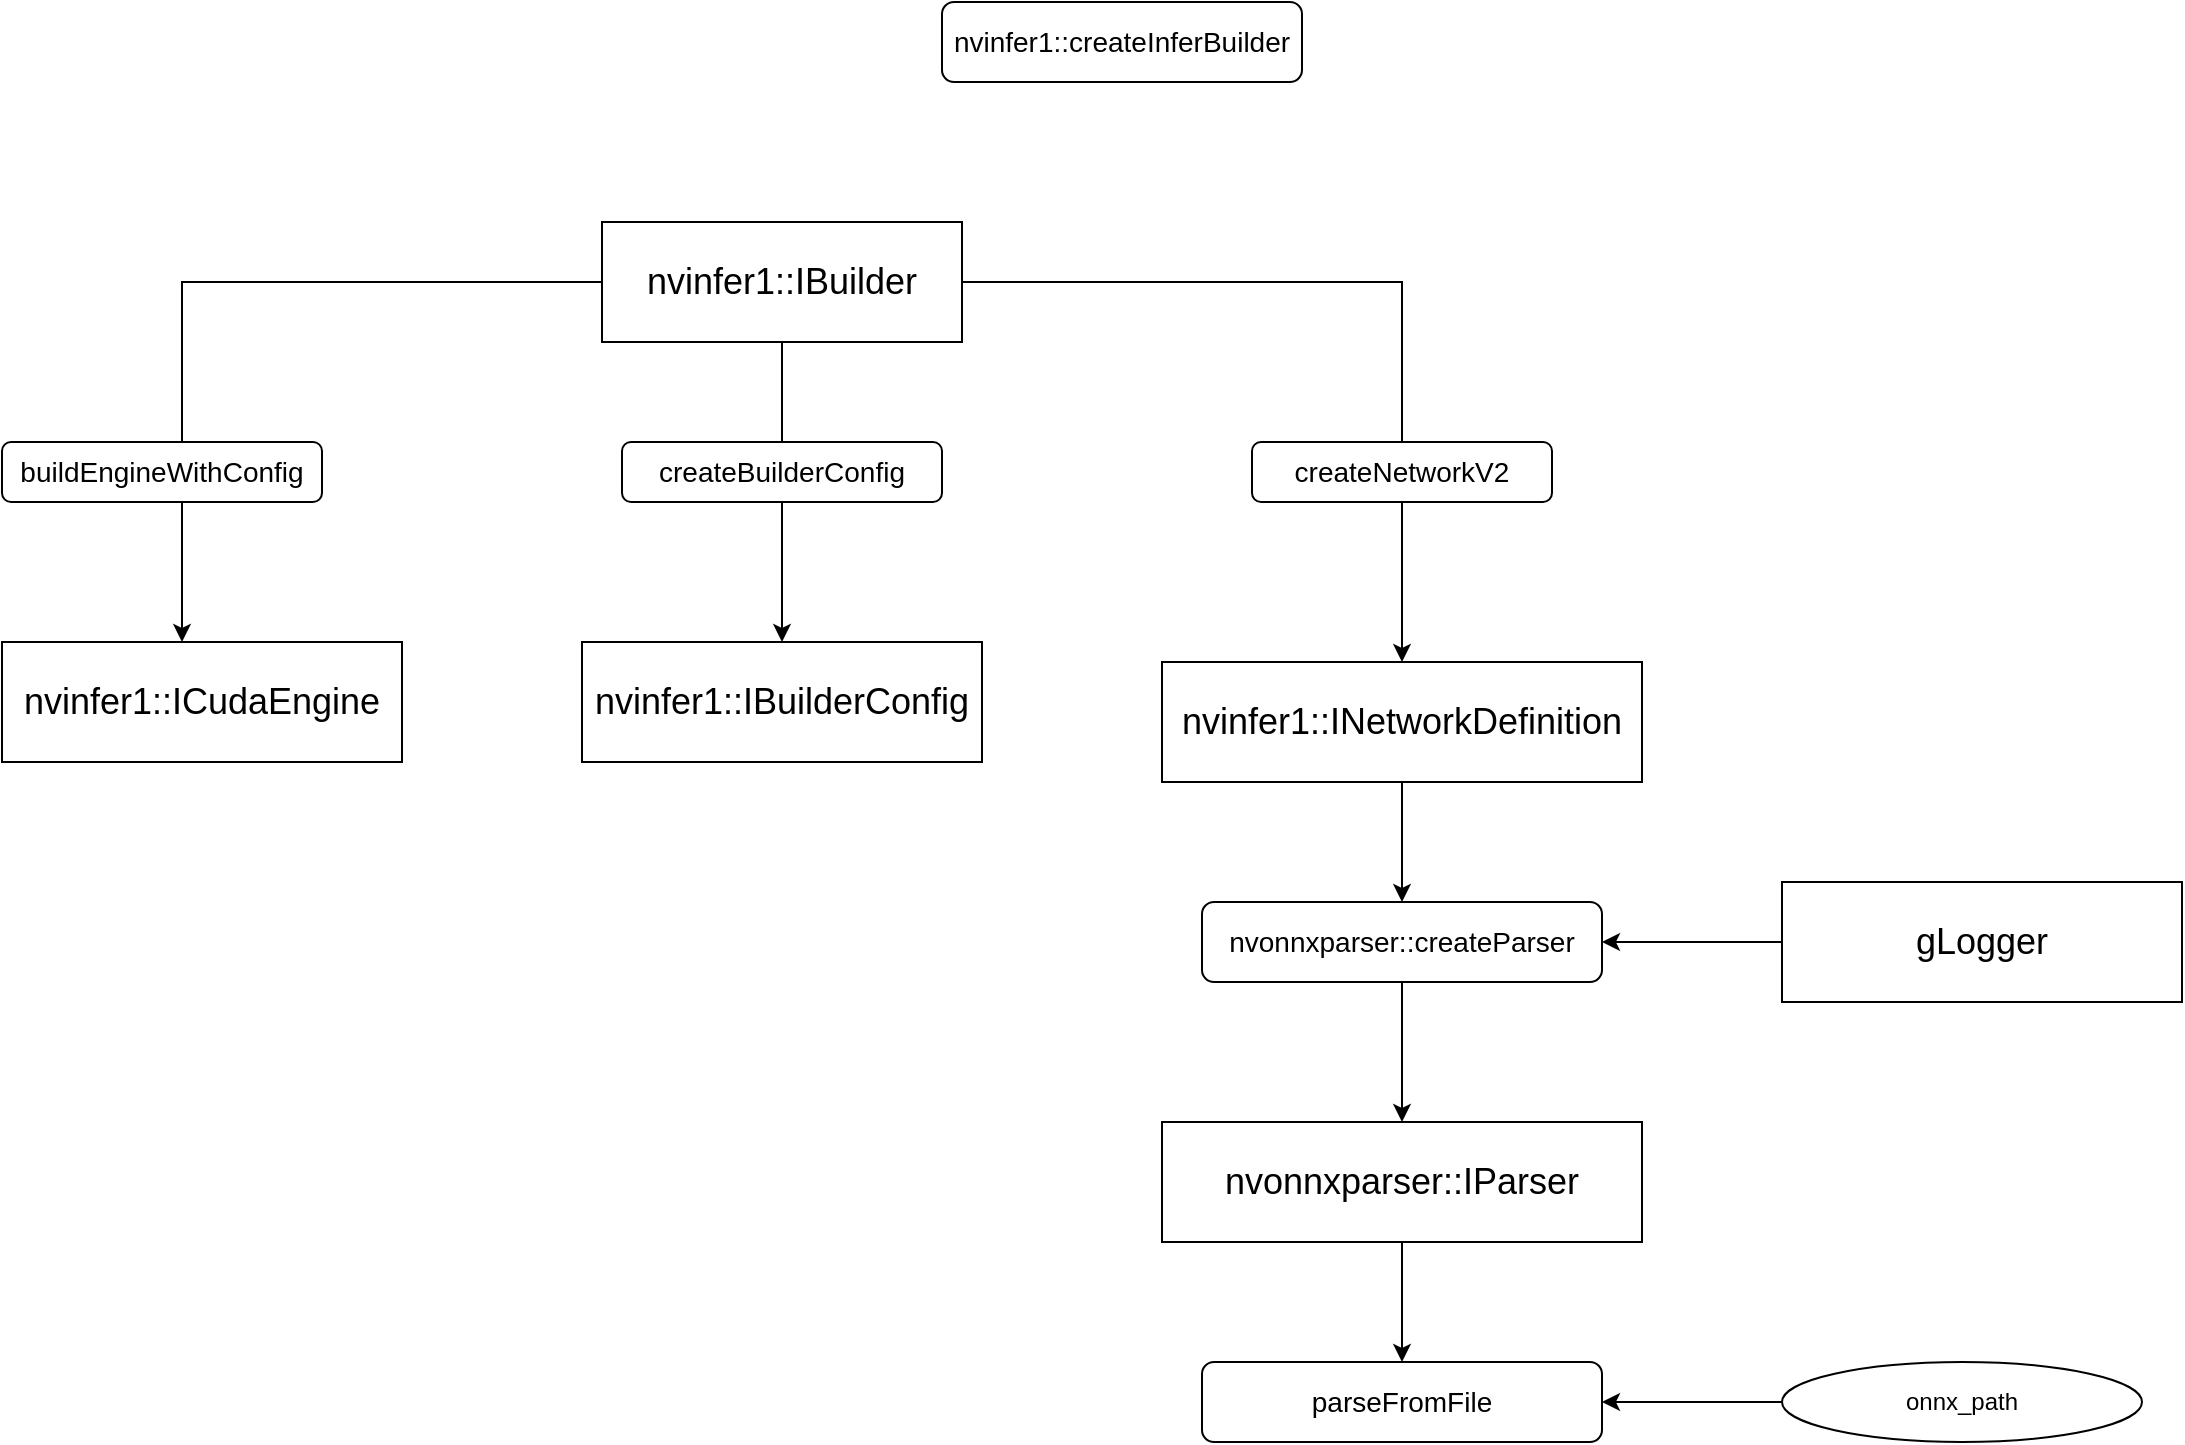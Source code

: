 <mxfile version="14.1.8" type="device"><diagram id="wC1vin0ZvFIW2nOlbs2U" name="Page-1"><mxGraphModel dx="2272" dy="825" grid="1" gridSize="10" guides="1" tooltips="1" connect="1" arrows="1" fold="1" page="1" pageScale="1" pageWidth="850" pageHeight="1100" math="0" shadow="0"><root><mxCell id="0"/><mxCell id="1" parent="0"/><mxCell id="1YJkJ5aH25DMR-kwgWBz-13" style="edgeStyle=orthogonalEdgeStyle;rounded=0;orthogonalLoop=1;jettySize=auto;html=1;" edge="1" parent="1" source="1YJkJ5aH25DMR-kwgWBz-5" target="1YJkJ5aH25DMR-kwgWBz-12"><mxGeometry relative="1" as="geometry"/></mxCell><mxCell id="1YJkJ5aH25DMR-kwgWBz-16" style="edgeStyle=orthogonalEdgeStyle;rounded=0;orthogonalLoop=1;jettySize=auto;html=1;entryX=0.5;entryY=0;entryDx=0;entryDy=0;" edge="1" parent="1" source="1YJkJ5aH25DMR-kwgWBz-5" target="1YJkJ5aH25DMR-kwgWBz-7"><mxGeometry relative="1" as="geometry"/></mxCell><mxCell id="1YJkJ5aH25DMR-kwgWBz-32" style="edgeStyle=orthogonalEdgeStyle;rounded=0;orthogonalLoop=1;jettySize=auto;html=1;entryX=0.45;entryY=0;entryDx=0;entryDy=0;entryPerimeter=0;" edge="1" parent="1" source="1YJkJ5aH25DMR-kwgWBz-5" target="1YJkJ5aH25DMR-kwgWBz-31"><mxGeometry relative="1" as="geometry"/></mxCell><mxCell id="1YJkJ5aH25DMR-kwgWBz-5" value="&lt;font style=&quot;font-size: 18px&quot;&gt;nvinfer1::IBuilder&lt;/font&gt;" style="rounded=0;whiteSpace=wrap;html=1;" vertex="1" parent="1"><mxGeometry x="280" y="250" width="180" height="60" as="geometry"/></mxCell><mxCell id="1YJkJ5aH25DMR-kwgWBz-7" value="&lt;span&gt;&lt;font style=&quot;font-size: 18px&quot;&gt;nvinfer1::IBuilderConfig&lt;/font&gt;&lt;/span&gt;" style="rounded=0;whiteSpace=wrap;html=1;" vertex="1" parent="1"><mxGeometry x="270" y="460" width="200" height="60" as="geometry"/></mxCell><mxCell id="1YJkJ5aH25DMR-kwgWBz-24" value="" style="edgeStyle=orthogonalEdgeStyle;rounded=0;orthogonalLoop=1;jettySize=auto;html=1;" edge="1" parent="1" source="1YJkJ5aH25DMR-kwgWBz-12" target="1YJkJ5aH25DMR-kwgWBz-23"><mxGeometry relative="1" as="geometry"/></mxCell><mxCell id="1YJkJ5aH25DMR-kwgWBz-12" value="&lt;span&gt;&lt;font style=&quot;font-size: 18px&quot;&gt;nvinfer1::INetworkDefinition&lt;/font&gt;&lt;/span&gt;" style="rounded=0;whiteSpace=wrap;html=1;" vertex="1" parent="1"><mxGeometry x="560" y="470" width="240" height="60" as="geometry"/></mxCell><mxCell id="1YJkJ5aH25DMR-kwgWBz-2" value="&lt;span&gt;&lt;font style=&quot;font-size: 14px&quot;&gt;createBuilderConfig&lt;/font&gt;&lt;/span&gt;" style="rounded=1;whiteSpace=wrap;html=1;" vertex="1" parent="1"><mxGeometry x="290" y="360" width="160" height="30" as="geometry"/></mxCell><mxCell id="1YJkJ5aH25DMR-kwgWBz-15" value="&lt;span&gt;&lt;font style=&quot;font-size: 14px&quot;&gt;createNetworkV2&lt;/font&gt;&lt;/span&gt;" style="rounded=1;whiteSpace=wrap;html=1;" vertex="1" parent="1"><mxGeometry x="605" y="360" width="150" height="30" as="geometry"/></mxCell><mxCell id="1YJkJ5aH25DMR-kwgWBz-18" value="&lt;span&gt;&lt;font style=&quot;font-size: 14px&quot;&gt;nvinfer1::createInferBuilder&lt;/font&gt;&lt;/span&gt;" style="rounded=1;whiteSpace=wrap;html=1;" vertex="1" parent="1"><mxGeometry x="450" y="140" width="180" height="40" as="geometry"/></mxCell><mxCell id="1YJkJ5aH25DMR-kwgWBz-30" value="" style="edgeStyle=orthogonalEdgeStyle;rounded=0;orthogonalLoop=1;jettySize=auto;html=1;" edge="1" parent="1" source="1YJkJ5aH25DMR-kwgWBz-19" target="1YJkJ5aH25DMR-kwgWBz-27"><mxGeometry relative="1" as="geometry"/></mxCell><mxCell id="1YJkJ5aH25DMR-kwgWBz-19" value="&lt;font style=&quot;font-size: 18px&quot;&gt;nvonnxparser::IParser&lt;/font&gt;" style="rounded=0;whiteSpace=wrap;html=1;" vertex="1" parent="1"><mxGeometry x="560" y="700" width="240" height="60" as="geometry"/></mxCell><mxCell id="1YJkJ5aH25DMR-kwgWBz-25" value="" style="edgeStyle=orthogonalEdgeStyle;rounded=0;orthogonalLoop=1;jettySize=auto;html=1;" edge="1" parent="1" source="1YJkJ5aH25DMR-kwgWBz-20" target="1YJkJ5aH25DMR-kwgWBz-23"><mxGeometry relative="1" as="geometry"/></mxCell><mxCell id="1YJkJ5aH25DMR-kwgWBz-20" value="&lt;span style=&quot;font-size: 18px&quot;&gt;gLogger&lt;/span&gt;" style="rounded=0;whiteSpace=wrap;html=1;" vertex="1" parent="1"><mxGeometry x="870" y="580" width="200" height="60" as="geometry"/></mxCell><mxCell id="1YJkJ5aH25DMR-kwgWBz-26" value="" style="edgeStyle=orthogonalEdgeStyle;rounded=0;orthogonalLoop=1;jettySize=auto;html=1;" edge="1" parent="1" source="1YJkJ5aH25DMR-kwgWBz-23" target="1YJkJ5aH25DMR-kwgWBz-19"><mxGeometry relative="1" as="geometry"/></mxCell><mxCell id="1YJkJ5aH25DMR-kwgWBz-23" value="&lt;font style=&quot;font-size: 14px&quot;&gt;nvonnxparser::createParser&lt;/font&gt;" style="rounded=1;whiteSpace=wrap;html=1;" vertex="1" parent="1"><mxGeometry x="580" y="590" width="200" height="40" as="geometry"/></mxCell><mxCell id="1YJkJ5aH25DMR-kwgWBz-27" value="&lt;span style=&quot;font-size: 14px&quot;&gt;parseFromFile&lt;/span&gt;" style="rounded=1;whiteSpace=wrap;html=1;" vertex="1" parent="1"><mxGeometry x="580" y="820" width="200" height="40" as="geometry"/></mxCell><mxCell id="1YJkJ5aH25DMR-kwgWBz-29" value="" style="edgeStyle=orthogonalEdgeStyle;rounded=0;orthogonalLoop=1;jettySize=auto;html=1;" edge="1" parent="1" source="1YJkJ5aH25DMR-kwgWBz-28" target="1YJkJ5aH25DMR-kwgWBz-27"><mxGeometry relative="1" as="geometry"/></mxCell><mxCell id="1YJkJ5aH25DMR-kwgWBz-28" value="onnx_path" style="ellipse;whiteSpace=wrap;html=1;" vertex="1" parent="1"><mxGeometry x="870" y="820" width="180" height="40" as="geometry"/></mxCell><mxCell id="1YJkJ5aH25DMR-kwgWBz-31" value="&lt;span&gt;&lt;font style=&quot;font-size: 18px&quot;&gt;nvinfer1::ICudaEngine&lt;/font&gt;&lt;/span&gt;" style="rounded=0;whiteSpace=wrap;html=1;" vertex="1" parent="1"><mxGeometry x="-20" y="460" width="200" height="60" as="geometry"/></mxCell><mxCell id="1YJkJ5aH25DMR-kwgWBz-33" value="&lt;span&gt;&lt;font style=&quot;font-size: 14px&quot;&gt;buildEngineWithConfig&lt;/font&gt;&lt;/span&gt;" style="rounded=1;whiteSpace=wrap;html=1;" vertex="1" parent="1"><mxGeometry x="-20" y="360" width="160" height="30" as="geometry"/></mxCell></root></mxGraphModel></diagram></mxfile>